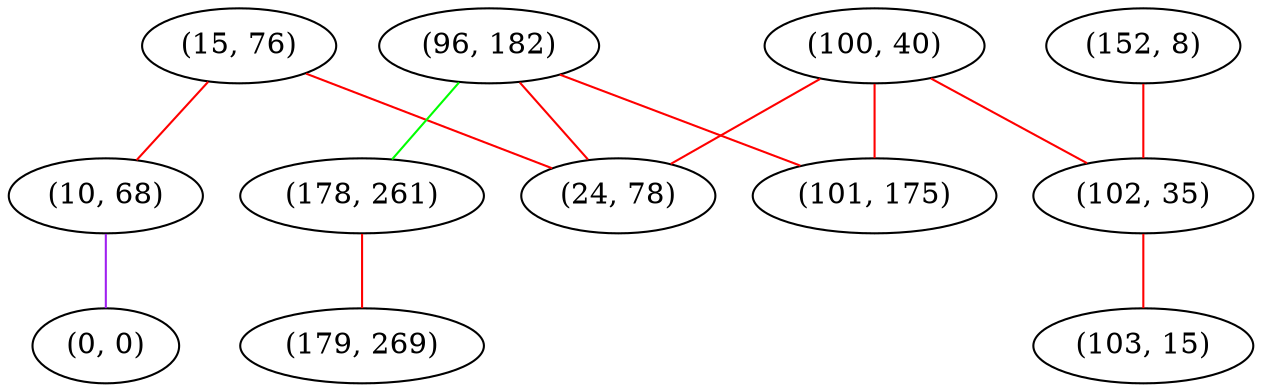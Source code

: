 graph "" {
"(15, 76)";
"(96, 182)";
"(152, 8)";
"(10, 68)";
"(100, 40)";
"(178, 261)";
"(0, 0)";
"(102, 35)";
"(24, 78)";
"(101, 175)";
"(179, 269)";
"(103, 15)";
"(15, 76)" -- "(24, 78)"  [color=red, key=0, weight=1];
"(15, 76)" -- "(10, 68)"  [color=red, key=0, weight=1];
"(96, 182)" -- "(24, 78)"  [color=red, key=0, weight=1];
"(96, 182)" -- "(178, 261)"  [color=green, key=0, weight=2];
"(96, 182)" -- "(101, 175)"  [color=red, key=0, weight=1];
"(152, 8)" -- "(102, 35)"  [color=red, key=0, weight=1];
"(10, 68)" -- "(0, 0)"  [color=purple, key=0, weight=4];
"(100, 40)" -- "(102, 35)"  [color=red, key=0, weight=1];
"(100, 40)" -- "(24, 78)"  [color=red, key=0, weight=1];
"(100, 40)" -- "(101, 175)"  [color=red, key=0, weight=1];
"(178, 261)" -- "(179, 269)"  [color=red, key=0, weight=1];
"(102, 35)" -- "(103, 15)"  [color=red, key=0, weight=1];
}
